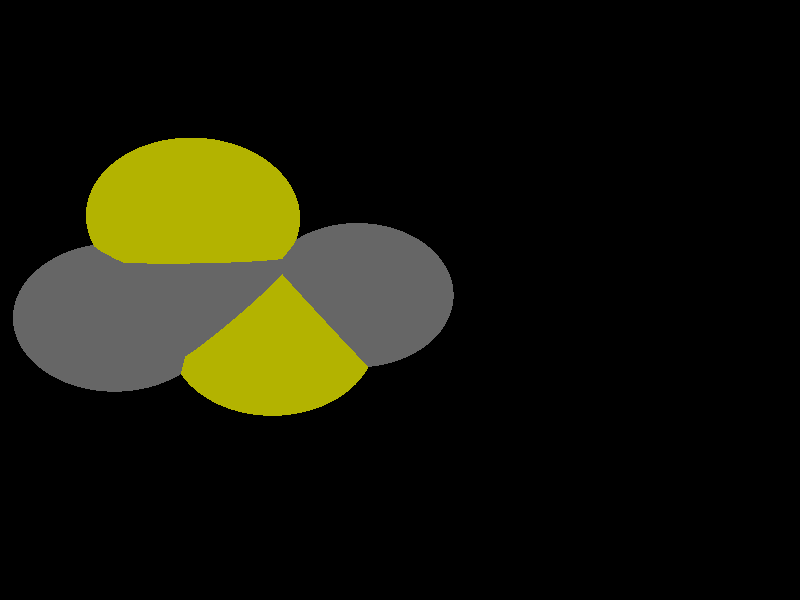 global_settings {
	ambient_light rgb <0.200000002980232, 0.200000002980232, 0.200000002980232>
	max_trace_level 15
}

background { color rgb <0,0,0> }

camera {
	perspective
	location <0.742100456013702, 1.96825977268593, 19.2735441995648>
	angle 40
	up <0.149912352507073, 0.981693465088135, -0.117491391893385>
	right <0.980048796476972, -0.131862433484159, 0.148716694287073> * 1
	direction <0.130501506082627, -0.137441766719166, -0.981875306579853> }

light_source {
	<19.8518782683569, 18.8222452106307, 26.6603179547016>
	color rgb <1, 1, 1>
	fade_distance 52.3467409761366
	fade_power 0
	spotlight
	area_light <20, 0, 0>, <0, 0, 20>, 20, 20
	circular
	orient
	point_at <-19.8518782683569, -18.8222452106307, -26.6603179547016>
}

light_source {
	<-16.0665143358133, 18.9483287916653, -18.1160288161419>
	color rgb <0.300000011920929, 0.300000011920929, 0.300000011920929> shadowless
	fade_distance 52.3467409761366
	fade_power 0
	parallel
	point_at <16.0665143358133, -18.9483287916653, 18.1160288161419>
}

#default {
	finish {ambient 0.5 diffuse 1 specular 0.2 roughness .01 metallic 1}
}

union {
cylinder {
	<-0.170421409120266, 0.0400260918448638, -0.000534093939871693>, 	<-0.893909588289252, -0.171054525127063, -0.000294704628847745>, 0.075
	pigment { rgbt <0.400000005960464, 0.400000005960464, 0.400000005960464, 0> }
}
cylinder {
	<-0.893909588289252, -0.171054525127063, -0.000294704628847745>, 	<-1.61739776745824, -0.382135142098989, -5.53153178237967e-05>, 0.075
	pigment { rgbt <0.400000005960464, 0.400000005960464, 0.400000005960464, 0> }
}
cylinder {
	<-0.0587923710775896, 0.0260544240266785, -0.000553173902888606>, 	<0.0346414318148641, 0.772560294533292, -0.000894342806444171>, 0.075
	pigment { rgbt <0.400000005960464, 0.400000005960464, 0.400000005960464, 0> }
}
cylinder {
	<-0.282050447162942, 0.0539977596630492, -0.000515013976854794>, 	<-0.188616644270489, 0.800503630169663, -0.000856182880410359>, 0.075
	pigment { rgbt <0.400000005960464, 0.400000005960464, 0.400000005960464, 0> }
}
cylinder {
	<0.0346414318148641, 0.772560294533292, -0.000894342806444171>, 	<0.14752378263923, 1.67445377374842, -0.00130652711950111>, 0.075
	pigment { rgbt <0.699999988079071, 0.699999988079071, 0, 0> }
}
cylinder {
	<-0.188616644270489, 0.800503630169663, -0.000856182880410359>, 	<-0.075734293446123, 1.70239710938479, -0.0012683671934673>, 0.075
	pigment { rgbt <0.699999988079071, 0.699999988079071, 0, 0> }
}
cylinder {
	<-0.170421409120266, 0.0400260918448638, -0.000534093939871693>, 	<0.342391647936451, -0.568407381205599, -0.000369196809455464>, 0.075
	pigment { rgbt <0.400000005960464, 0.400000005960464, 0.400000005960464, 0> }
}
cylinder {
	<0.342391647936451, -0.568407381205599, -0.000369196809455464>, 	<0.95612794041866, -1.29658249069928, -0.00017184740099175>, 0.075
	pigment { rgbt <0.699999988079071, 0.699999988079071, 0, 0> }
}
cylinder {
	<0.95612794041866, -1.29658249069928, -0.00017184740099175>, 	<1.83269479830875, -0.86454211227459, -0.000595517206451244>, 0.075
	pigment { rgbt <0.699999988079071, 0.699999988079071, 0, 0> }
}
cylinder {
	<1.83269479830875, -0.86454211227459, -0.000595517206451244>, 	<2.56879649156329, -0.501733900613203, -0.000951296184828564>, 0.075
	pigment { rgbt <0.400000005960464, 0.400000005960464, 0.400000005960464, 0> }
}
sphere {
	<-0.170421409120266, 0.0400260918448638, -0.000534093939871693>, 0.4104
	pigment { rgbt <0.400000005960464, 0.400000005960464, 0.400000005960464,0> }
}
sphere {
	<-1.61739776745824, -0.382135142098989, -5.53153178237967e-05>, 0.4104
	pigment { rgbt <0.400000005960464, 0.400000005960464, 0.400000005960464,0> }
}
sphere {
	<0.0358947445965534, 1.68842544156661, -0.0012874471564842>, 0.567
	pigment { rgbt <0.699999988079071, 0.699999988079071, 0,0> }
}
sphere {
	<0.95612794041866, -1.29658249069928, -0.00017184740099175>, 0.567
	pigment { rgbt <0.699999988079071, 0.699999988079071, 0,0> }
}
sphere {
	<2.56879649156329, -0.501733900613203, -0.000951296184828564>, 0.4104
	pigment { rgbt <0.400000005960464, 0.400000005960464, 0.400000005960464,0> }
}
}
merge {
}
union {
}
merge {
sphere {
	<-0.170421409120266, 0.0400260918448638, -0.000534093939871693>, 1.69983
	pigment { rgbt <0, 0, 0,0> }
}
sphere {
	<-1.61739776745824, -0.382135142098989, -5.53153178237967e-05>, 1.69983
	pigment { rgbt <0, 0, 0,0> }
}
sphere {
	<0.0358947445965534, 1.68842544156661, -0.0012874471564842>, 1.79982
	pigment { rgbt <0, 0, 0,0> }
}
sphere {
	<0.95612794041866, -1.29658249069928, -0.00017184740099175>, 1.79982
	pigment { rgbt <0, 0, 0,0> }
}
sphere {
	<2.56879649156329, -0.501733900613203, -0.000951296184828564>, 1.69983
	pigment { rgbt <0, 0, 0,0> }
}
sphere {
	<-0.170421409120266, 0.0400260918448638, -0.000534093939871693>, 1.7
	pigment { rgbt <0.400000005960464, 0.400000005960464, 0.400000005960464,0.350000023841858> }
}
sphere {
	<-1.61739776745824, -0.382135142098989, -5.53153178237967e-05>, 1.7
	pigment { rgbt <0.400000005960464, 0.400000005960464, 0.400000005960464,0.350000023841858> }
}
sphere {
	<0.0358947445965534, 1.68842544156661, -0.0012874471564842>, 1.8
	pigment { rgbt <0.699999988079071, 0.699999988079071, 0,0.350000023841858> }
}
sphere {
	<0.95612794041866, -1.29658249069928, -0.00017184740099175>, 1.8
	pigment { rgbt <0.699999988079071, 0.699999988079071, 0,0.350000023841858> }
}
sphere {
	<2.56879649156329, -0.501733900613203, -0.000951296184828564>, 1.7
	pigment { rgbt <0.400000005960464, 0.400000005960464, 0.400000005960464,0.350000023841858> }
}
}
